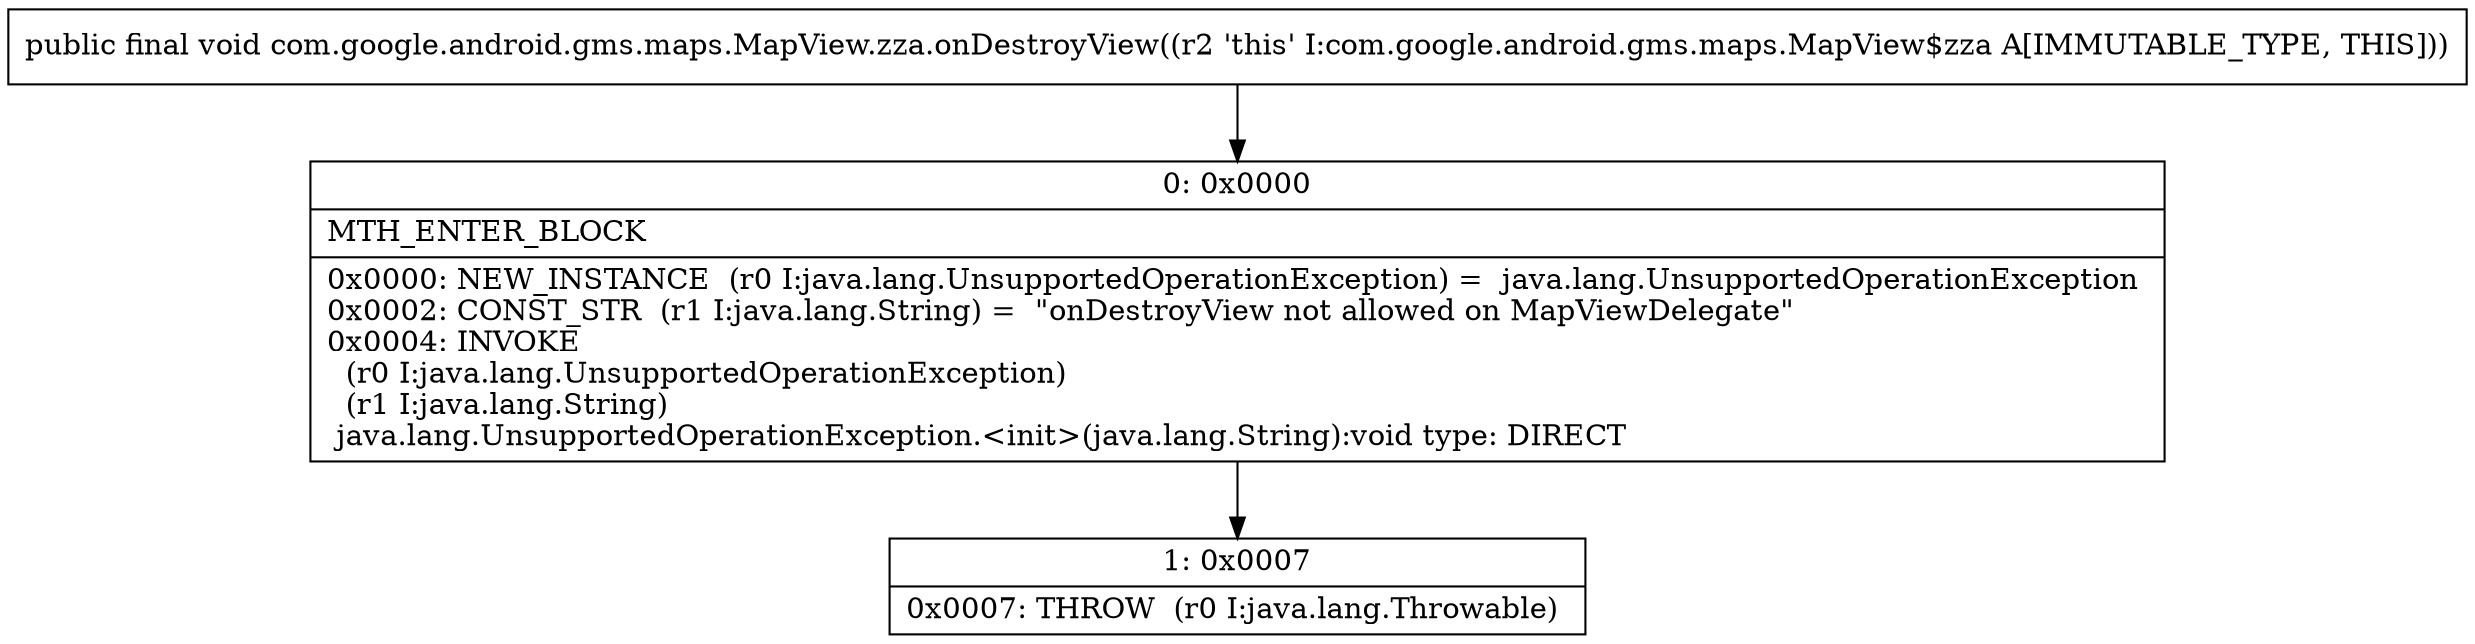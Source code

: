 digraph "CFG forcom.google.android.gms.maps.MapView.zza.onDestroyView()V" {
Node_0 [shape=record,label="{0\:\ 0x0000|MTH_ENTER_BLOCK\l|0x0000: NEW_INSTANCE  (r0 I:java.lang.UnsupportedOperationException) =  java.lang.UnsupportedOperationException \l0x0002: CONST_STR  (r1 I:java.lang.String) =  \"onDestroyView not allowed on MapViewDelegate\" \l0x0004: INVOKE  \l  (r0 I:java.lang.UnsupportedOperationException)\l  (r1 I:java.lang.String)\l java.lang.UnsupportedOperationException.\<init\>(java.lang.String):void type: DIRECT \l}"];
Node_1 [shape=record,label="{1\:\ 0x0007|0x0007: THROW  (r0 I:java.lang.Throwable) \l}"];
MethodNode[shape=record,label="{public final void com.google.android.gms.maps.MapView.zza.onDestroyView((r2 'this' I:com.google.android.gms.maps.MapView$zza A[IMMUTABLE_TYPE, THIS])) }"];
MethodNode -> Node_0;
Node_0 -> Node_1;
}

